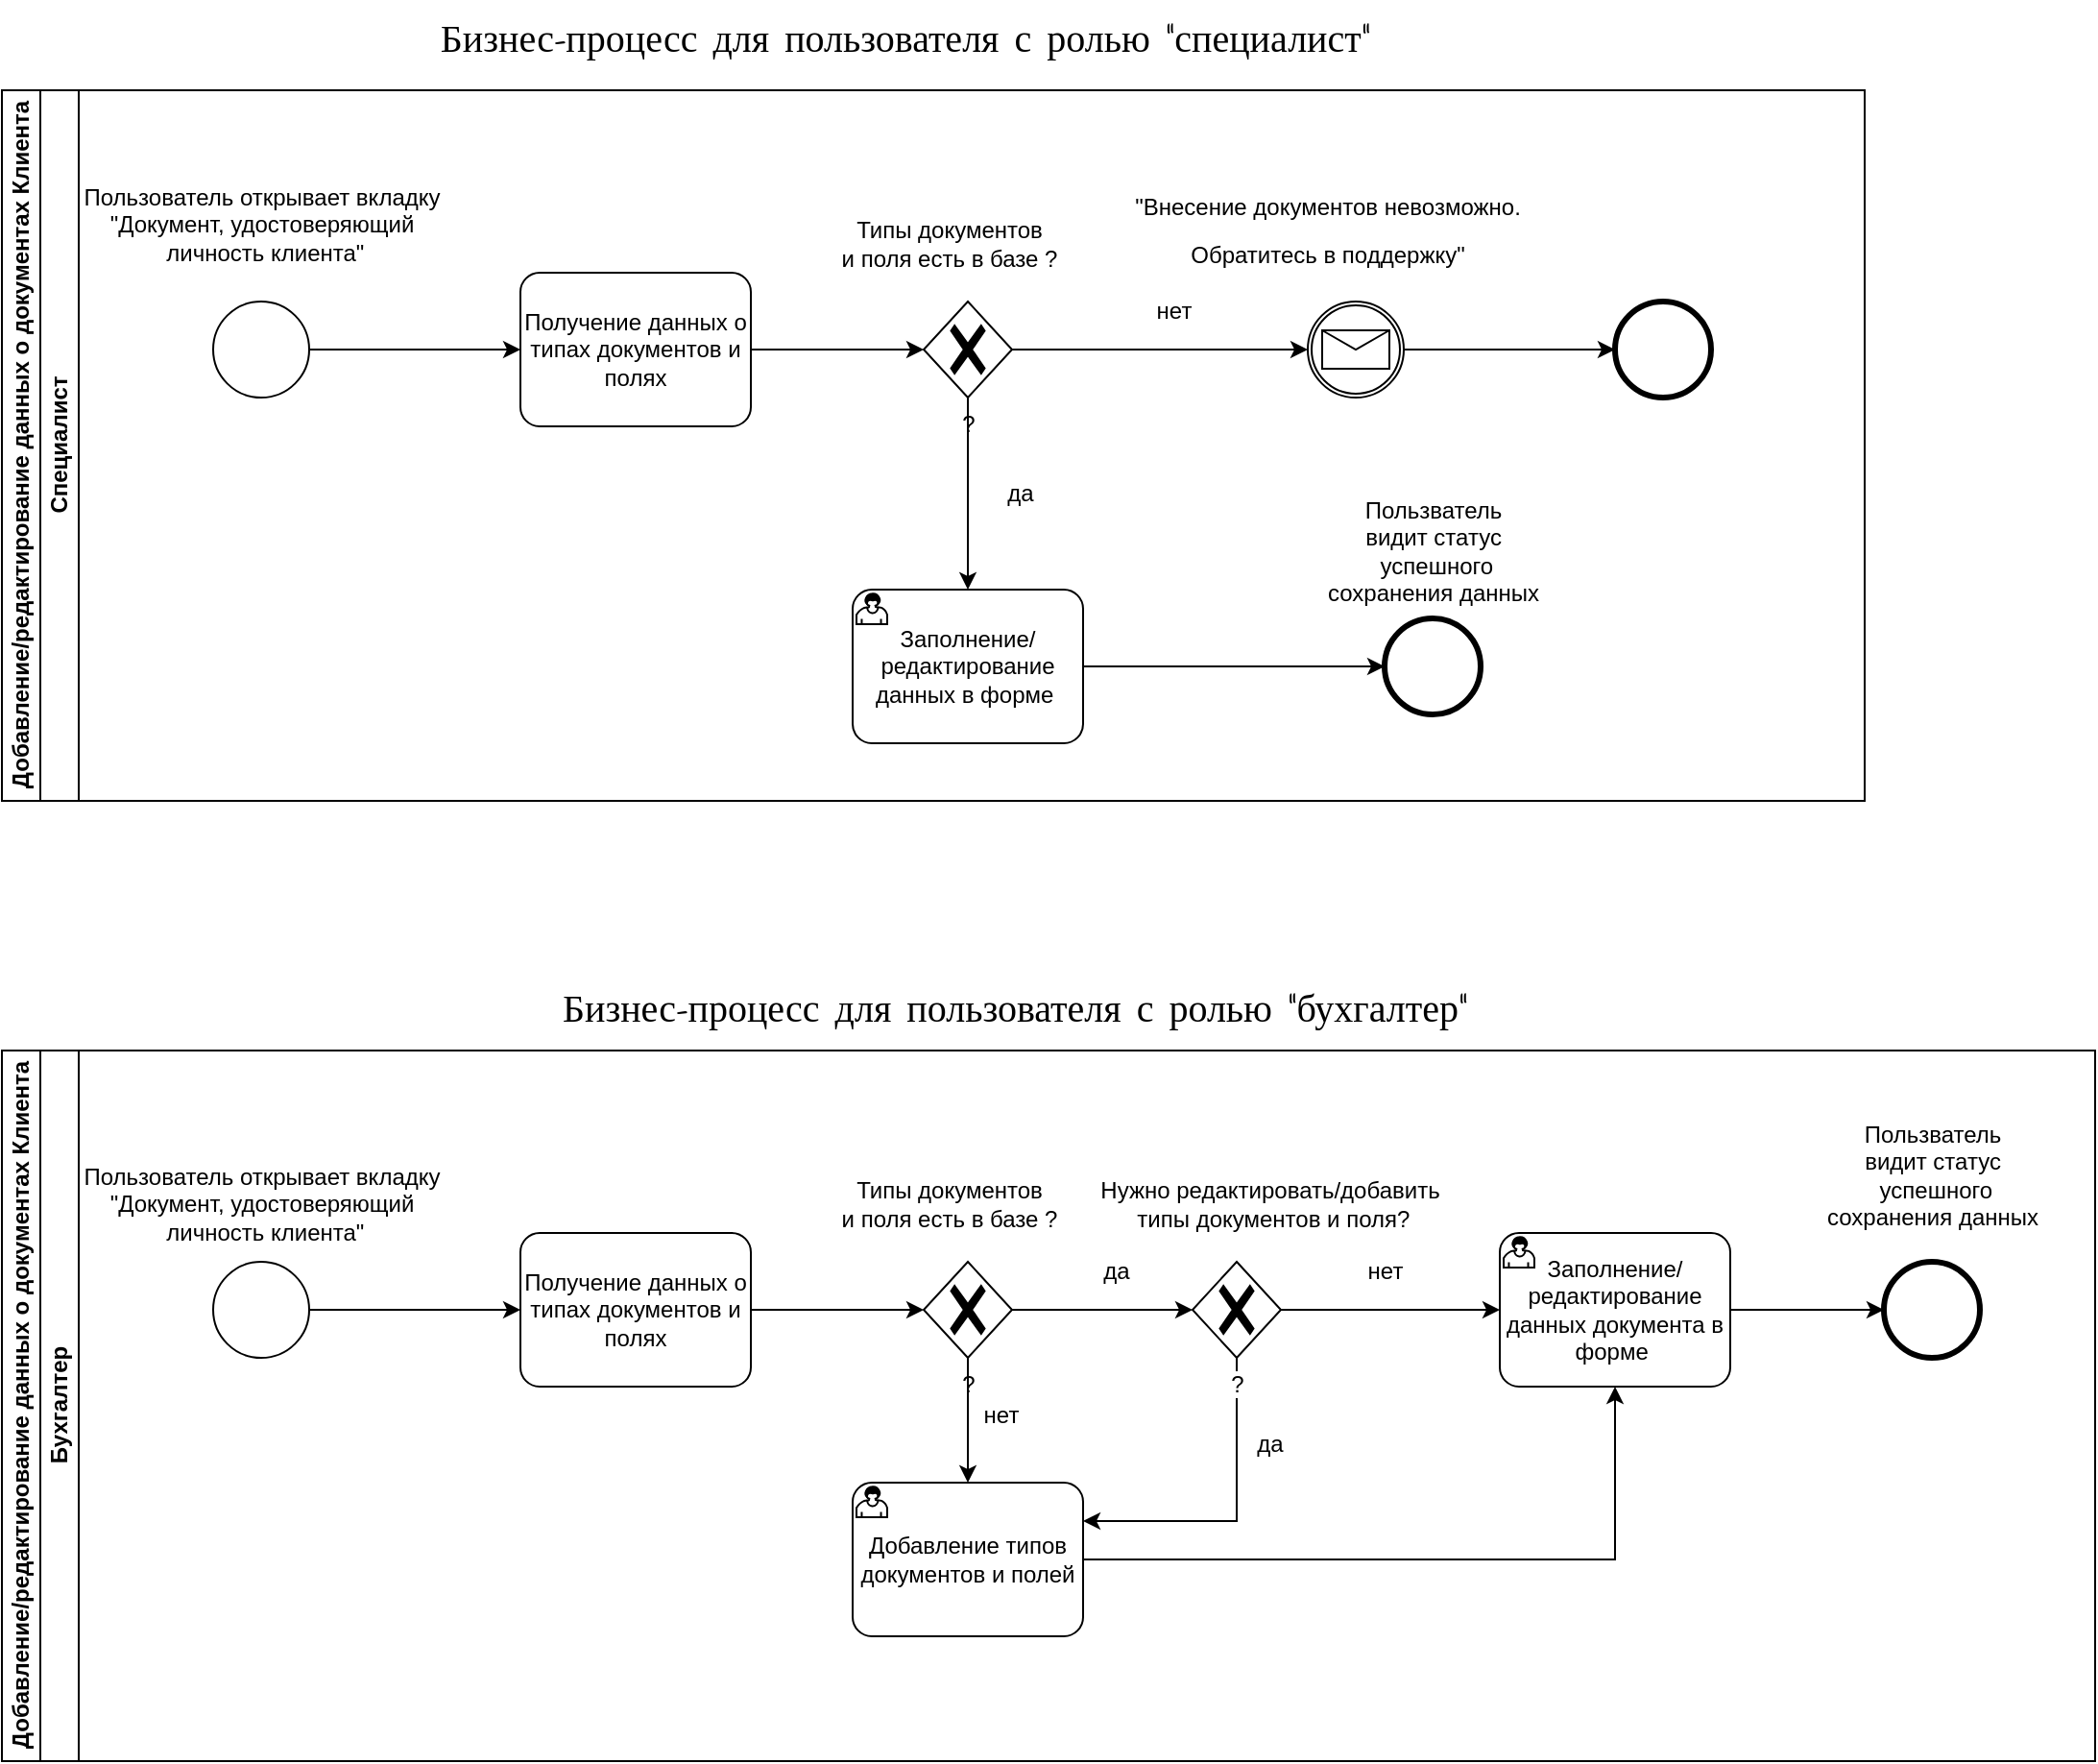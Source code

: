 <mxfile version="22.1.18" type="device">
  <diagram name="Страница — 1" id="6iy9XoRKkgMYwToX5Y1h">
    <mxGraphModel dx="1863" dy="614" grid="1" gridSize="10" guides="1" tooltips="1" connect="1" arrows="1" fold="1" page="1" pageScale="1" pageWidth="827" pageHeight="1169" math="0" shadow="0">
      <root>
        <mxCell id="0" />
        <mxCell id="1" parent="0" />
        <mxCell id="5LuZ33JDYAbEMqpk3Qwn-13" value="Добавление/редактирование данных о документах Клиента" style="swimlane;html=1;childLayout=stackLayout;resizeParent=1;resizeParentMax=0;horizontal=0;startSize=20;horizontalStack=0;" parent="1" vertex="1">
          <mxGeometry x="-610" y="550" width="970" height="370" as="geometry" />
        </mxCell>
        <mxCell id="5LuZ33JDYAbEMqpk3Qwn-35" value="Специалист" style="swimlane;html=1;startSize=20;horizontal=0;" parent="5LuZ33JDYAbEMqpk3Qwn-13" vertex="1">
          <mxGeometry x="20" width="950" height="370" as="geometry" />
        </mxCell>
        <mxCell id="5LuZ33JDYAbEMqpk3Qwn-54" value="Получение данных о типах документов и полях" style="points=[[0.25,0,0],[0.5,0,0],[0.75,0,0],[1,0.25,0],[1,0.5,0],[1,0.75,0],[0.75,1,0],[0.5,1,0],[0.25,1,0],[0,0.75,0],[0,0.5,0],[0,0.25,0]];shape=mxgraph.bpmn.task;whiteSpace=wrap;rectStyle=rounded;size=10;html=1;container=1;expand=0;collapsible=0;taskMarker=abstract;" parent="5LuZ33JDYAbEMqpk3Qwn-35" vertex="1">
          <mxGeometry x="250" y="95" width="120" height="80" as="geometry" />
        </mxCell>
        <mxCell id="5LuZ33JDYAbEMqpk3Qwn-40" value="" style="points=[[0.145,0.145,0],[0.5,0,0],[0.855,0.145,0],[1,0.5,0],[0.855,0.855,0],[0.5,1,0],[0.145,0.855,0],[0,0.5,0]];shape=mxgraph.bpmn.event;html=1;verticalLabelPosition=bottom;labelBackgroundColor=#ffffff;verticalAlign=top;align=center;perimeter=ellipsePerimeter;outlineConnect=0;aspect=fixed;outline=standard;symbol=general;" parent="5LuZ33JDYAbEMqpk3Qwn-35" vertex="1">
          <mxGeometry x="90" y="110" width="50" height="50" as="geometry" />
        </mxCell>
        <mxCell id="5LuZ33JDYAbEMqpk3Qwn-55" style="edgeStyle=orthogonalEdgeStyle;rounded=0;hachureGap=4;orthogonalLoop=1;jettySize=auto;html=1;entryX=0;entryY=0.5;entryDx=0;entryDy=0;entryPerimeter=0;fontFamily=Architects Daughter;fontSource=https://fonts.googleapis.com/css?family=Architects+Daughter;fontSize=16;" parent="5LuZ33JDYAbEMqpk3Qwn-35" source="5LuZ33JDYAbEMqpk3Qwn-40" target="5LuZ33JDYAbEMqpk3Qwn-54" edge="1">
          <mxGeometry relative="1" as="geometry" />
        </mxCell>
        <mxCell id="5LuZ33JDYAbEMqpk3Qwn-59" value="Пользователь открывает вкладку &lt;br&gt;&quot;Документ, удостоверяющий&lt;br&gt;&amp;nbsp;личность клиента&quot;" style="text;html=1;align=center;verticalAlign=middle;resizable=0;points=[];autosize=1;strokeColor=none;fillColor=none;" parent="5LuZ33JDYAbEMqpk3Qwn-35" vertex="1">
          <mxGeometry x="10" y="40" width="210" height="60" as="geometry" />
        </mxCell>
        <mxCell id="5LuZ33JDYAbEMqpk3Qwn-43" value="Типы документов &lt;br&gt;и поля есть в базе ?" style="text;html=1;align=center;verticalAlign=middle;resizable=0;points=[];autosize=1;strokeColor=none;fillColor=none;" parent="5LuZ33JDYAbEMqpk3Qwn-35" vertex="1">
          <mxGeometry x="403" y="60" width="140" height="40" as="geometry" />
        </mxCell>
        <mxCell id="5LuZ33JDYAbEMqpk3Qwn-46" value="да" style="text;html=1;align=center;verticalAlign=middle;resizable=0;points=[];autosize=1;strokeColor=none;fillColor=none;" parent="5LuZ33JDYAbEMqpk3Qwn-35" vertex="1">
          <mxGeometry x="490" y="195" width="40" height="30" as="geometry" />
        </mxCell>
        <mxCell id="5LuZ33JDYAbEMqpk3Qwn-92" style="edgeStyle=orthogonalEdgeStyle;rounded=0;hachureGap=4;orthogonalLoop=1;jettySize=auto;html=1;fontFamily=Architects Daughter;fontSource=https%3A%2F%2Ffonts.googleapis.com%2Fcss%3Ffamily%3DArchitects%2BDaughter;fontSize=16;" parent="5LuZ33JDYAbEMqpk3Qwn-35" source="5LuZ33JDYAbEMqpk3Qwn-42" target="5LuZ33JDYAbEMqpk3Qwn-88" edge="1">
          <mxGeometry relative="1" as="geometry" />
        </mxCell>
        <mxCell id="5LuZ33JDYAbEMqpk3Qwn-42" value="?" style="points=[[0.25,0.25,0],[0.5,0,0],[0.75,0.25,0],[1,0.5,0],[0.75,0.75,0],[0.5,1,0],[0.25,0.75,0],[0,0.5,0]];shape=mxgraph.bpmn.gateway2;html=1;verticalLabelPosition=bottom;labelBackgroundColor=#ffffff;verticalAlign=top;align=center;perimeter=rhombusPerimeter;outlineConnect=0;outline=none;symbol=none;gwType=exclusive;" parent="5LuZ33JDYAbEMqpk3Qwn-35" vertex="1">
          <mxGeometry x="460" y="110" width="46" height="50" as="geometry" />
        </mxCell>
        <mxCell id="5LuZ33JDYAbEMqpk3Qwn-56" style="edgeStyle=orthogonalEdgeStyle;rounded=0;hachureGap=4;orthogonalLoop=1;jettySize=auto;html=1;entryX=0;entryY=0.5;entryDx=0;entryDy=0;entryPerimeter=0;fontFamily=Architects Daughter;fontSource=https://fonts.googleapis.com/css?family=Architects+Daughter;fontSize=16;" parent="5LuZ33JDYAbEMqpk3Qwn-35" source="5LuZ33JDYAbEMqpk3Qwn-54" target="5LuZ33JDYAbEMqpk3Qwn-42" edge="1">
          <mxGeometry relative="1" as="geometry" />
        </mxCell>
        <mxCell id="5LuZ33JDYAbEMqpk3Qwn-64" style="edgeStyle=orthogonalEdgeStyle;rounded=0;hachureGap=4;orthogonalLoop=1;jettySize=auto;html=1;fontFamily=Architects Daughter;fontSource=https%3A%2F%2Ffonts.googleapis.com%2Fcss%3Ffamily%3DArchitects%2BDaughter;fontSize=16;entryX=0;entryY=0.5;entryDx=0;entryDy=0;entryPerimeter=0;" parent="5LuZ33JDYAbEMqpk3Qwn-35" source="5LuZ33JDYAbEMqpk3Qwn-50" target="5LuZ33JDYAbEMqpk3Qwn-57" edge="1">
          <mxGeometry relative="1" as="geometry">
            <mxPoint x="660" y="300" as="targetPoint" />
          </mxGeometry>
        </mxCell>
        <mxCell id="5LuZ33JDYAbEMqpk3Qwn-50" value="Заполнение/редактирование данных в форме&amp;nbsp;" style="points=[[0.25,0,0],[0.5,0,0],[0.75,0,0],[1,0.25,0],[1,0.5,0],[1,0.75,0],[0.75,1,0],[0.5,1,0],[0.25,1,0],[0,0.75,0],[0,0.5,0],[0,0.25,0]];shape=mxgraph.bpmn.task;whiteSpace=wrap;rectStyle=rounded;size=10;html=1;taskMarker=user;" parent="5LuZ33JDYAbEMqpk3Qwn-35" vertex="1">
          <mxGeometry x="423" y="260" width="120" height="80" as="geometry" />
        </mxCell>
        <mxCell id="5LuZ33JDYAbEMqpk3Qwn-41" style="edgeStyle=orthogonalEdgeStyle;rounded=0;hachureGap=4;orthogonalLoop=1;jettySize=auto;html=1;fontFamily=Architects Daughter;fontSource=https://fonts.googleapis.com/css?family=Architects+Daughter;fontSize=16;" parent="5LuZ33JDYAbEMqpk3Qwn-35" source="5LuZ33JDYAbEMqpk3Qwn-42" target="5LuZ33JDYAbEMqpk3Qwn-50" edge="1">
          <mxGeometry relative="1" as="geometry">
            <Array as="points">
              <mxPoint x="483" y="270" />
              <mxPoint x="483" y="270" />
            </Array>
          </mxGeometry>
        </mxCell>
        <mxCell id="5LuZ33JDYAbEMqpk3Qwn-57" value="" style="points=[[0.145,0.145,0],[0.5,0,0],[0.855,0.145,0],[1,0.5,0],[0.855,0.855,0],[0.5,1,0],[0.145,0.855,0],[0,0.5,0]];shape=mxgraph.bpmn.event;html=1;verticalLabelPosition=bottom;labelBackgroundColor=#ffffff;verticalAlign=top;align=center;perimeter=ellipsePerimeter;outlineConnect=0;aspect=fixed;outline=end;symbol=terminate2;" parent="5LuZ33JDYAbEMqpk3Qwn-35" vertex="1">
          <mxGeometry x="700" y="275" width="50" height="50" as="geometry" />
        </mxCell>
        <mxCell id="5LuZ33JDYAbEMqpk3Qwn-88" value="" style="points=[[0.145,0.145,0],[0.5,0,0],[0.855,0.145,0],[1,0.5,0],[0.855,0.855,0],[0.5,1,0],[0.145,0.855,0],[0,0.5,0]];shape=mxgraph.bpmn.event;html=1;verticalLabelPosition=bottom;labelBackgroundColor=#ffffff;verticalAlign=top;align=center;perimeter=ellipsePerimeter;outlineConnect=0;aspect=fixed;outline=catching;symbol=message;" parent="5LuZ33JDYAbEMqpk3Qwn-35" vertex="1">
          <mxGeometry x="660" y="110" width="50" height="50" as="geometry" />
        </mxCell>
        <mxCell id="5LuZ33JDYAbEMqpk3Qwn-91" value="&lt;font face=&quot;Helvetica&quot;&gt;&lt;span style=&quot;font-size: 12px;&quot;&gt;&quot;Внесение документов невозможно.&lt;br&gt;Обратитесь в поддержку&quot;&lt;br&gt;&lt;/span&gt;&lt;/font&gt;" style="text;html=1;align=center;verticalAlign=middle;resizable=0;points=[];autosize=1;strokeColor=none;fillColor=none;fontSize=20;fontFamily=Architects Daughter;" parent="5LuZ33JDYAbEMqpk3Qwn-35" vertex="1">
          <mxGeometry x="560" y="40" width="220" height="60" as="geometry" />
        </mxCell>
        <mxCell id="5LuZ33JDYAbEMqpk3Qwn-93" value="" style="points=[[0.145,0.145,0],[0.5,0,0],[0.855,0.145,0],[1,0.5,0],[0.855,0.855,0],[0.5,1,0],[0.145,0.855,0],[0,0.5,0]];shape=mxgraph.bpmn.event;html=1;verticalLabelPosition=bottom;labelBackgroundColor=#ffffff;verticalAlign=top;align=center;perimeter=ellipsePerimeter;outlineConnect=0;aspect=fixed;outline=end;symbol=terminate2;" parent="5LuZ33JDYAbEMqpk3Qwn-35" vertex="1">
          <mxGeometry x="820" y="110" width="50" height="50" as="geometry" />
        </mxCell>
        <mxCell id="5LuZ33JDYAbEMqpk3Qwn-94" style="edgeStyle=orthogonalEdgeStyle;rounded=0;hachureGap=4;orthogonalLoop=1;jettySize=auto;html=1;entryX=0;entryY=0.5;entryDx=0;entryDy=0;entryPerimeter=0;fontFamily=Architects Daughter;fontSource=https%3A%2F%2Ffonts.googleapis.com%2Fcss%3Ffamily%3DArchitects%2BDaughter;fontSize=16;" parent="5LuZ33JDYAbEMqpk3Qwn-35" source="5LuZ33JDYAbEMqpk3Qwn-88" target="5LuZ33JDYAbEMqpk3Qwn-93" edge="1">
          <mxGeometry relative="1" as="geometry" />
        </mxCell>
        <mxCell id="5LuZ33JDYAbEMqpk3Qwn-95" value="нет" style="text;html=1;align=center;verticalAlign=middle;resizable=0;points=[];autosize=1;strokeColor=none;fillColor=none;" parent="5LuZ33JDYAbEMqpk3Qwn-35" vertex="1">
          <mxGeometry x="570" y="100" width="40" height="30" as="geometry" />
        </mxCell>
        <mxCell id="5LuZ33JDYAbEMqpk3Qwn-96" value="Пользватель &lt;br&gt;видит статус&lt;br&gt;&amp;nbsp;успешного &lt;br&gt;сохранения данных" style="text;html=1;align=center;verticalAlign=middle;resizable=0;points=[];autosize=1;strokeColor=none;fillColor=none;" parent="5LuZ33JDYAbEMqpk3Qwn-35" vertex="1">
          <mxGeometry x="660" y="205" width="130" height="70" as="geometry" />
        </mxCell>
        <mxCell id="5LuZ33JDYAbEMqpk3Qwn-97" value="Добавление/редактирование данных о документах Клиента" style="swimlane;html=1;childLayout=stackLayout;resizeParent=1;resizeParentMax=0;horizontal=0;startSize=20;horizontalStack=0;" parent="1" vertex="1">
          <mxGeometry x="-610" y="1050" width="1090" height="370" as="geometry" />
        </mxCell>
        <mxCell id="5LuZ33JDYAbEMqpk3Qwn-98" value="Бухгалтер" style="swimlane;html=1;startSize=20;horizontal=0;" parent="5LuZ33JDYAbEMqpk3Qwn-97" vertex="1">
          <mxGeometry x="20" width="1070" height="370" as="geometry" />
        </mxCell>
        <mxCell id="5LuZ33JDYAbEMqpk3Qwn-99" value="Получение данных о типах документов и полях" style="points=[[0.25,0,0],[0.5,0,0],[0.75,0,0],[1,0.25,0],[1,0.5,0],[1,0.75,0],[0.75,1,0],[0.5,1,0],[0.25,1,0],[0,0.75,0],[0,0.5,0],[0,0.25,0]];shape=mxgraph.bpmn.task;whiteSpace=wrap;rectStyle=rounded;size=10;html=1;container=1;expand=0;collapsible=0;taskMarker=abstract;" parent="5LuZ33JDYAbEMqpk3Qwn-98" vertex="1">
          <mxGeometry x="250" y="95" width="120" height="80" as="geometry" />
        </mxCell>
        <mxCell id="5LuZ33JDYAbEMqpk3Qwn-100" value="" style="points=[[0.145,0.145,0],[0.5,0,0],[0.855,0.145,0],[1,0.5,0],[0.855,0.855,0],[0.5,1,0],[0.145,0.855,0],[0,0.5,0]];shape=mxgraph.bpmn.event;html=1;verticalLabelPosition=bottom;labelBackgroundColor=#ffffff;verticalAlign=top;align=center;perimeter=ellipsePerimeter;outlineConnect=0;aspect=fixed;outline=standard;symbol=general;" parent="5LuZ33JDYAbEMqpk3Qwn-98" vertex="1">
          <mxGeometry x="90" y="110" width="50" height="50" as="geometry" />
        </mxCell>
        <mxCell id="5LuZ33JDYAbEMqpk3Qwn-101" style="edgeStyle=orthogonalEdgeStyle;rounded=0;hachureGap=4;orthogonalLoop=1;jettySize=auto;html=1;entryX=0;entryY=0.5;entryDx=0;entryDy=0;entryPerimeter=0;fontFamily=Architects Daughter;fontSource=https://fonts.googleapis.com/css?family=Architects+Daughter;fontSize=16;" parent="5LuZ33JDYAbEMqpk3Qwn-98" source="5LuZ33JDYAbEMqpk3Qwn-100" target="5LuZ33JDYAbEMqpk3Qwn-99" edge="1">
          <mxGeometry relative="1" as="geometry" />
        </mxCell>
        <mxCell id="5LuZ33JDYAbEMqpk3Qwn-102" value="Пользователь открывает вкладку &lt;br&gt;&quot;Документ, удостоверяющий&lt;br&gt;&amp;nbsp;личность клиента&quot;" style="text;html=1;align=center;verticalAlign=middle;resizable=0;points=[];autosize=1;strokeColor=none;fillColor=none;" parent="5LuZ33JDYAbEMqpk3Qwn-98" vertex="1">
          <mxGeometry x="10" y="50" width="210" height="60" as="geometry" />
        </mxCell>
        <mxCell id="5LuZ33JDYAbEMqpk3Qwn-103" value="Типы документов &lt;br&gt;и поля есть в базе ?" style="text;html=1;align=center;verticalAlign=middle;resizable=0;points=[];autosize=1;strokeColor=none;fillColor=none;" parent="5LuZ33JDYAbEMqpk3Qwn-98" vertex="1">
          <mxGeometry x="403" y="60" width="140" height="40" as="geometry" />
        </mxCell>
        <mxCell id="5LuZ33JDYAbEMqpk3Qwn-104" value="нет" style="text;html=1;align=center;verticalAlign=middle;resizable=0;points=[];autosize=1;strokeColor=none;fillColor=none;" parent="5LuZ33JDYAbEMqpk3Qwn-98" vertex="1">
          <mxGeometry x="480" y="175" width="40" height="30" as="geometry" />
        </mxCell>
        <mxCell id="5LuZ33JDYAbEMqpk3Qwn-106" value="?" style="points=[[0.25,0.25,0],[0.5,0,0],[0.75,0.25,0],[1,0.5,0],[0.75,0.75,0],[0.5,1,0],[0.25,0.75,0],[0,0.5,0]];shape=mxgraph.bpmn.gateway2;html=1;verticalLabelPosition=bottom;labelBackgroundColor=#ffffff;verticalAlign=top;align=center;perimeter=rhombusPerimeter;outlineConnect=0;outline=none;symbol=none;gwType=exclusive;" parent="5LuZ33JDYAbEMqpk3Qwn-98" vertex="1">
          <mxGeometry x="460" y="110" width="46" height="50" as="geometry" />
        </mxCell>
        <mxCell id="5LuZ33JDYAbEMqpk3Qwn-107" style="edgeStyle=orthogonalEdgeStyle;rounded=0;hachureGap=4;orthogonalLoop=1;jettySize=auto;html=1;entryX=0;entryY=0.5;entryDx=0;entryDy=0;entryPerimeter=0;fontFamily=Architects Daughter;fontSource=https://fonts.googleapis.com/css?family=Architects+Daughter;fontSize=16;" parent="5LuZ33JDYAbEMqpk3Qwn-98" source="5LuZ33JDYAbEMqpk3Qwn-99" target="5LuZ33JDYAbEMqpk3Qwn-106" edge="1">
          <mxGeometry relative="1" as="geometry" />
        </mxCell>
        <mxCell id="5LuZ33JDYAbEMqpk3Qwn-108" style="edgeStyle=orthogonalEdgeStyle;rounded=0;hachureGap=4;orthogonalLoop=1;jettySize=auto;html=1;fontFamily=Architects Daughter;fontSource=https://fonts.googleapis.com/css?family=Architects+Daughter;fontSize=16;entryX=0.5;entryY=1;entryDx=0;entryDy=0;entryPerimeter=0;" parent="5LuZ33JDYAbEMqpk3Qwn-98" source="5LuZ33JDYAbEMqpk3Qwn-109" target="5LuZ33JDYAbEMqpk3Qwn-118" edge="1">
          <mxGeometry relative="1" as="geometry">
            <mxPoint x="640" y="300" as="targetPoint" />
          </mxGeometry>
        </mxCell>
        <mxCell id="5LuZ33JDYAbEMqpk3Qwn-109" value="Добавление типов документов и полей" style="points=[[0.25,0,0],[0.5,0,0],[0.75,0,0],[1,0.25,0],[1,0.5,0],[1,0.75,0],[0.75,1,0],[0.5,1,0],[0.25,1,0],[0,0.75,0],[0,0.5,0],[0,0.25,0]];shape=mxgraph.bpmn.task;whiteSpace=wrap;rectStyle=rounded;size=10;html=1;taskMarker=user;" parent="5LuZ33JDYAbEMqpk3Qwn-98" vertex="1">
          <mxGeometry x="423" y="225" width="120" height="80" as="geometry" />
        </mxCell>
        <mxCell id="5LuZ33JDYAbEMqpk3Qwn-110" style="edgeStyle=orthogonalEdgeStyle;rounded=0;hachureGap=4;orthogonalLoop=1;jettySize=auto;html=1;fontFamily=Architects Daughter;fontSource=https://fonts.googleapis.com/css?family=Architects+Daughter;fontSize=16;" parent="5LuZ33JDYAbEMqpk3Qwn-98" source="5LuZ33JDYAbEMqpk3Qwn-106" target="5LuZ33JDYAbEMqpk3Qwn-109" edge="1">
          <mxGeometry relative="1" as="geometry">
            <Array as="points">
              <mxPoint x="483" y="270" />
              <mxPoint x="483" y="270" />
            </Array>
          </mxGeometry>
        </mxCell>
        <mxCell id="5LuZ33JDYAbEMqpk3Qwn-116" value="да" style="text;html=1;align=center;verticalAlign=middle;resizable=0;points=[];autosize=1;strokeColor=none;fillColor=none;" parent="5LuZ33JDYAbEMqpk3Qwn-98" vertex="1">
          <mxGeometry x="540" y="100" width="40" height="30" as="geometry" />
        </mxCell>
        <mxCell id="5LuZ33JDYAbEMqpk3Qwn-118" value="Заполнение/редактирование данных документа в форме&amp;nbsp;" style="points=[[0.25,0,0],[0.5,0,0],[0.75,0,0],[1,0.25,0],[1,0.5,0],[1,0.75,0],[0.75,1,0],[0.5,1,0],[0.25,1,0],[0,0.75,0],[0,0.5,0],[0,0.25,0]];shape=mxgraph.bpmn.task;whiteSpace=wrap;rectStyle=rounded;size=10;html=1;taskMarker=user;" parent="5LuZ33JDYAbEMqpk3Qwn-98" vertex="1">
          <mxGeometry x="760" y="95" width="120" height="80" as="geometry" />
        </mxCell>
        <mxCell id="5LuZ33JDYAbEMqpk3Qwn-130" style="edgeStyle=orthogonalEdgeStyle;shape=connector;rounded=0;hachureGap=4;orthogonalLoop=1;jettySize=auto;html=1;labelBackgroundColor=default;strokeColor=default;align=center;verticalAlign=middle;fontFamily=Architects Daughter;fontSource=https%3A%2F%2Ffonts.googleapis.com%2Fcss%3Ffamily%3DArchitects%2BDaughter;fontSize=16;fontColor=default;endArrow=classic;" parent="5LuZ33JDYAbEMqpk3Qwn-98" source="5LuZ33JDYAbEMqpk3Qwn-126" target="5LuZ33JDYAbEMqpk3Qwn-118" edge="1">
          <mxGeometry relative="1" as="geometry" />
        </mxCell>
        <mxCell id="5LuZ33JDYAbEMqpk3Qwn-135" style="edgeStyle=orthogonalEdgeStyle;shape=connector;rounded=0;hachureGap=4;orthogonalLoop=1;jettySize=auto;html=1;labelBackgroundColor=default;strokeColor=default;align=center;verticalAlign=middle;fontFamily=Architects Daughter;fontSource=https%3A%2F%2Ffonts.googleapis.com%2Fcss%3Ffamily%3DArchitects%2BDaughter;fontSize=16;fontColor=default;endArrow=classic;entryX=1;entryY=0.25;entryDx=0;entryDy=0;entryPerimeter=0;exitX=0.5;exitY=1;exitDx=0;exitDy=0;exitPerimeter=0;" parent="5LuZ33JDYAbEMqpk3Qwn-98" source="5LuZ33JDYAbEMqpk3Qwn-126" target="5LuZ33JDYAbEMqpk3Qwn-109" edge="1">
          <mxGeometry relative="1" as="geometry">
            <mxPoint x="623" y="240" as="targetPoint" />
          </mxGeometry>
        </mxCell>
        <mxCell id="5LuZ33JDYAbEMqpk3Qwn-126" value="?" style="points=[[0.25,0.25,0],[0.5,0,0],[0.75,0.25,0],[1,0.5,0],[0.75,0.75,0],[0.5,1,0],[0.25,0.75,0],[0,0.5,0]];shape=mxgraph.bpmn.gateway2;html=1;verticalLabelPosition=bottom;labelBackgroundColor=#ffffff;verticalAlign=top;align=center;perimeter=rhombusPerimeter;outlineConnect=0;outline=none;symbol=none;gwType=exclusive;" parent="5LuZ33JDYAbEMqpk3Qwn-98" vertex="1">
          <mxGeometry x="600" y="110" width="46" height="50" as="geometry" />
        </mxCell>
        <mxCell id="5LuZ33JDYAbEMqpk3Qwn-127" value="Нужно редактировать/добавить&lt;br&gt;&amp;nbsp;типы документов и поля?" style="text;html=1;align=center;verticalAlign=middle;resizable=0;points=[];autosize=1;strokeColor=none;fillColor=none;" parent="5LuZ33JDYAbEMqpk3Qwn-98" vertex="1">
          <mxGeometry x="540" y="60" width="200" height="40" as="geometry" />
        </mxCell>
        <mxCell id="5LuZ33JDYAbEMqpk3Qwn-129" style="edgeStyle=orthogonalEdgeStyle;rounded=0;hachureGap=4;orthogonalLoop=1;jettySize=auto;html=1;entryX=0;entryY=0.5;entryDx=0;entryDy=0;entryPerimeter=0;fontFamily=Architects Daughter;fontSource=https%3A%2F%2Ffonts.googleapis.com%2Fcss%3Ffamily%3DArchitects%2BDaughter;fontSize=16;" parent="5LuZ33JDYAbEMqpk3Qwn-98" source="5LuZ33JDYAbEMqpk3Qwn-106" target="5LuZ33JDYAbEMqpk3Qwn-126" edge="1">
          <mxGeometry relative="1" as="geometry" />
        </mxCell>
        <mxCell id="5LuZ33JDYAbEMqpk3Qwn-131" value="нет" style="text;html=1;align=center;verticalAlign=middle;resizable=0;points=[];autosize=1;strokeColor=none;fillColor=none;" parent="5LuZ33JDYAbEMqpk3Qwn-98" vertex="1">
          <mxGeometry x="680" y="100" width="40" height="30" as="geometry" />
        </mxCell>
        <mxCell id="5LuZ33JDYAbEMqpk3Qwn-132" value="" style="points=[[0.145,0.145,0],[0.5,0,0],[0.855,0.145,0],[1,0.5,0],[0.855,0.855,0],[0.5,1,0],[0.145,0.855,0],[0,0.5,0]];shape=mxgraph.bpmn.event;html=1;verticalLabelPosition=bottom;labelBackgroundColor=#ffffff;verticalAlign=top;align=center;perimeter=ellipsePerimeter;outlineConnect=0;aspect=fixed;outline=end;symbol=terminate2;" parent="5LuZ33JDYAbEMqpk3Qwn-98" vertex="1">
          <mxGeometry x="960" y="110" width="50" height="50" as="geometry" />
        </mxCell>
        <mxCell id="5LuZ33JDYAbEMqpk3Qwn-133" style="edgeStyle=orthogonalEdgeStyle;shape=connector;rounded=0;hachureGap=4;orthogonalLoop=1;jettySize=auto;html=1;entryX=0;entryY=0.5;entryDx=0;entryDy=0;entryPerimeter=0;labelBackgroundColor=default;strokeColor=default;align=center;verticalAlign=middle;fontFamily=Architects Daughter;fontSource=https%3A%2F%2Ffonts.googleapis.com%2Fcss%3Ffamily%3DArchitects%2BDaughter;fontSize=16;fontColor=default;endArrow=classic;" parent="5LuZ33JDYAbEMqpk3Qwn-98" source="5LuZ33JDYAbEMqpk3Qwn-118" target="5LuZ33JDYAbEMqpk3Qwn-132" edge="1">
          <mxGeometry relative="1" as="geometry" />
        </mxCell>
        <mxCell id="5LuZ33JDYAbEMqpk3Qwn-134" value="Пользватель &lt;br&gt;видит статус&lt;br&gt;&amp;nbsp;успешного &lt;br&gt;сохранения данных" style="text;html=1;align=center;verticalAlign=middle;resizable=0;points=[];autosize=1;strokeColor=none;fillColor=none;" parent="5LuZ33JDYAbEMqpk3Qwn-98" vertex="1">
          <mxGeometry x="920" y="30" width="130" height="70" as="geometry" />
        </mxCell>
        <mxCell id="5LuZ33JDYAbEMqpk3Qwn-136" value="да" style="text;html=1;align=center;verticalAlign=middle;resizable=0;points=[];autosize=1;strokeColor=none;fillColor=none;" parent="5LuZ33JDYAbEMqpk3Qwn-98" vertex="1">
          <mxGeometry x="620" y="190" width="40" height="30" as="geometry" />
        </mxCell>
        <mxCell id="5LuZ33JDYAbEMqpk3Qwn-122" value="Бизнес-процесс для пользователя с ролью &quot;специалист&quot;" style="text;html=1;align=center;verticalAlign=middle;resizable=0;points=[];autosize=1;strokeColor=none;fillColor=none;fontSize=20;fontFamily=Architects Daughter;" parent="1" vertex="1">
          <mxGeometry x="-395" y="503" width="510" height="40" as="geometry" />
        </mxCell>
        <mxCell id="5LuZ33JDYAbEMqpk3Qwn-123" value="Бизнес-процесс для пользователя с ролью &quot;бухгалтер&quot;" style="text;whiteSpace=wrap;html=1;fontSize=20;fontFamily=Architects Daughter;" parent="1" vertex="1">
          <mxGeometry x="-320" y="1010" width="520" height="50" as="geometry" />
        </mxCell>
      </root>
    </mxGraphModel>
  </diagram>
</mxfile>
